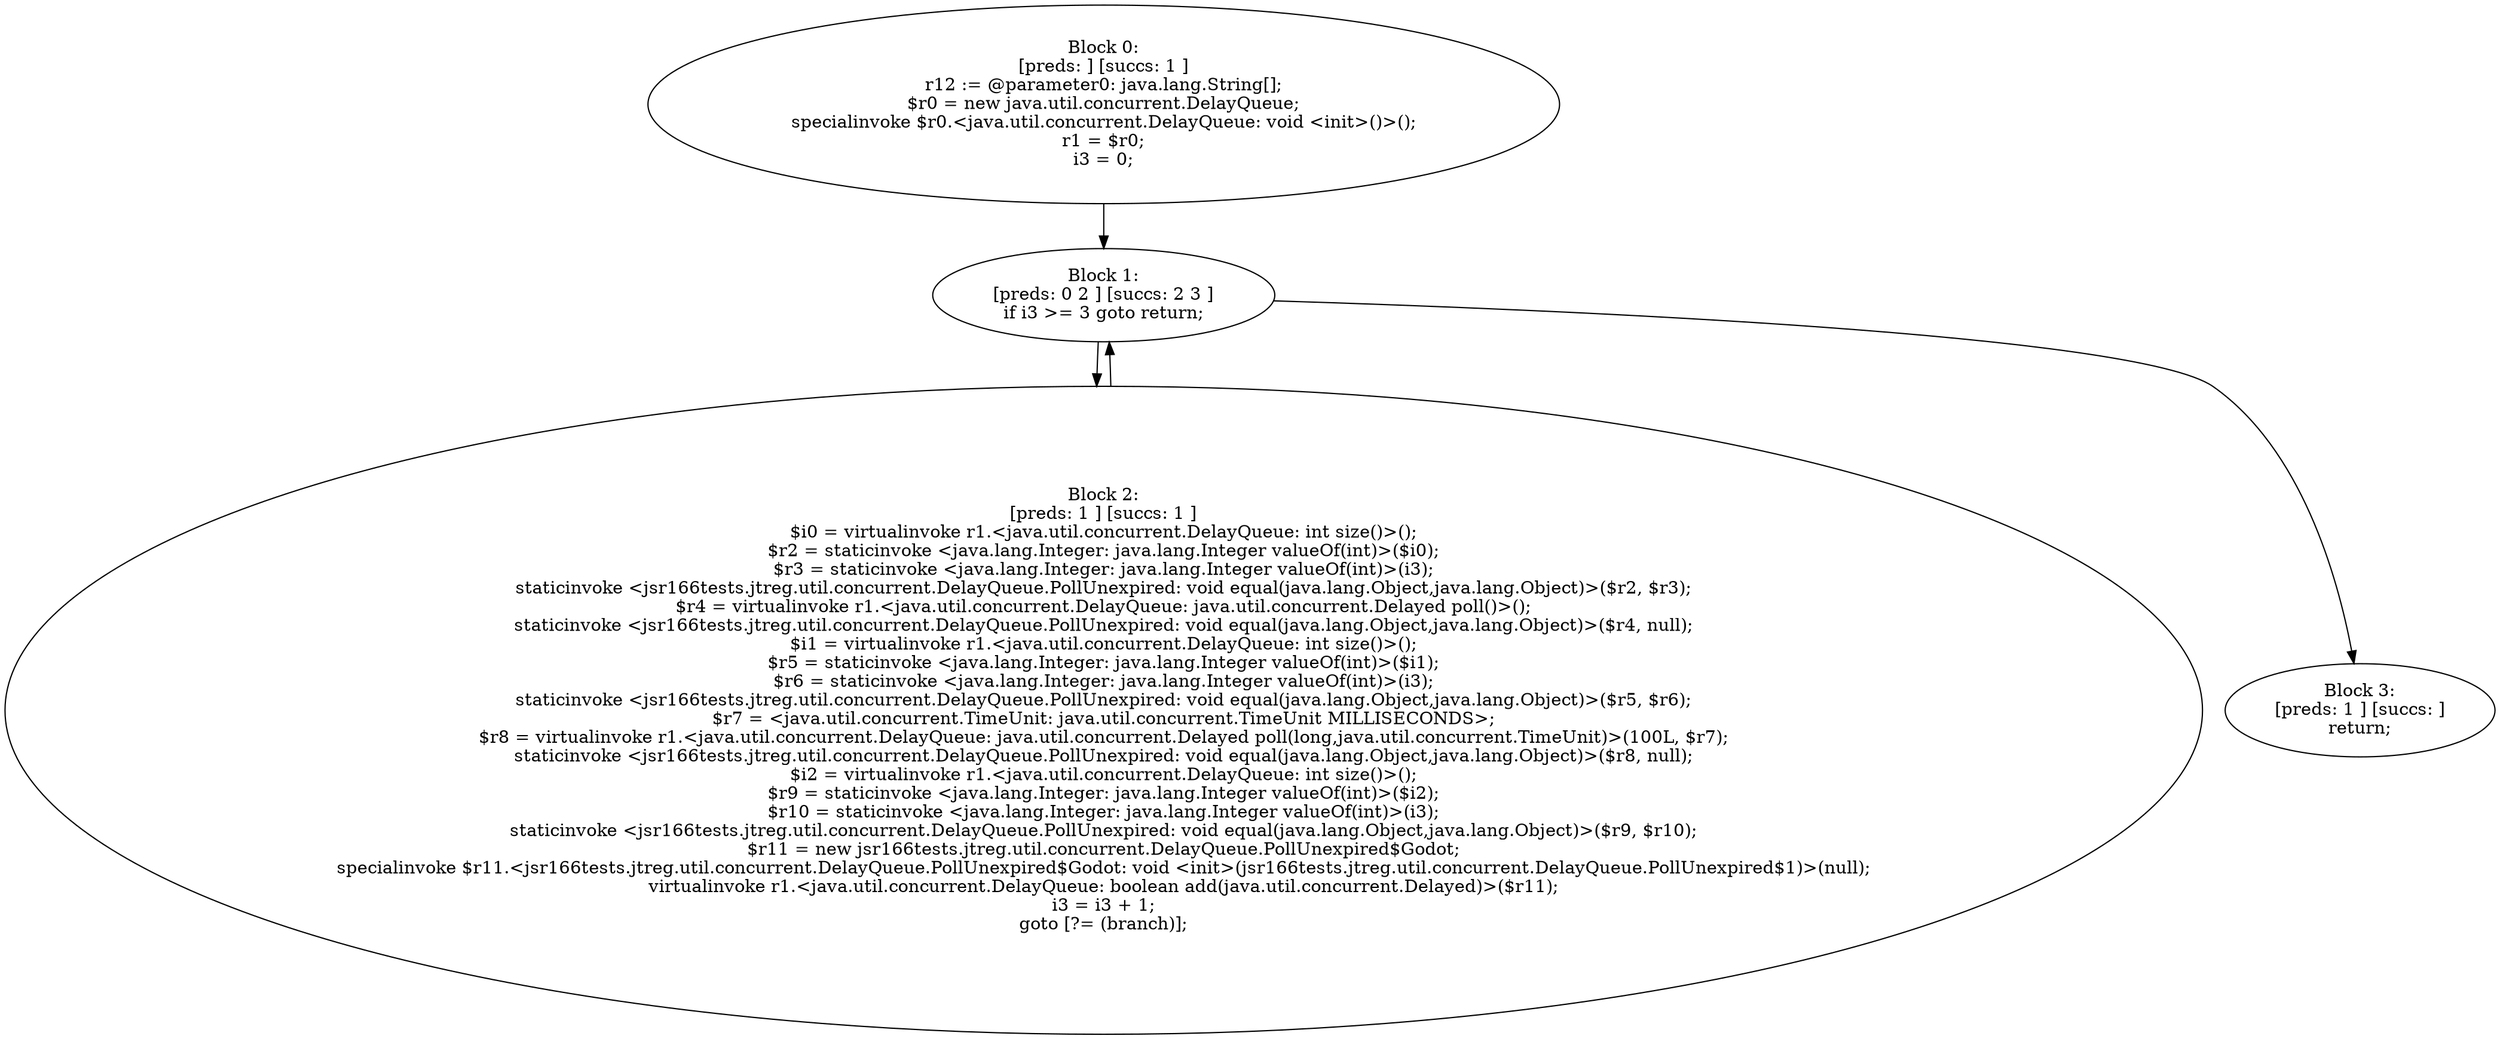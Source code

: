 digraph "unitGraph" {
    "Block 0:
[preds: ] [succs: 1 ]
r12 := @parameter0: java.lang.String[];
$r0 = new java.util.concurrent.DelayQueue;
specialinvoke $r0.<java.util.concurrent.DelayQueue: void <init>()>();
r1 = $r0;
i3 = 0;
"
    "Block 1:
[preds: 0 2 ] [succs: 2 3 ]
if i3 >= 3 goto return;
"
    "Block 2:
[preds: 1 ] [succs: 1 ]
$i0 = virtualinvoke r1.<java.util.concurrent.DelayQueue: int size()>();
$r2 = staticinvoke <java.lang.Integer: java.lang.Integer valueOf(int)>($i0);
$r3 = staticinvoke <java.lang.Integer: java.lang.Integer valueOf(int)>(i3);
staticinvoke <jsr166tests.jtreg.util.concurrent.DelayQueue.PollUnexpired: void equal(java.lang.Object,java.lang.Object)>($r2, $r3);
$r4 = virtualinvoke r1.<java.util.concurrent.DelayQueue: java.util.concurrent.Delayed poll()>();
staticinvoke <jsr166tests.jtreg.util.concurrent.DelayQueue.PollUnexpired: void equal(java.lang.Object,java.lang.Object)>($r4, null);
$i1 = virtualinvoke r1.<java.util.concurrent.DelayQueue: int size()>();
$r5 = staticinvoke <java.lang.Integer: java.lang.Integer valueOf(int)>($i1);
$r6 = staticinvoke <java.lang.Integer: java.lang.Integer valueOf(int)>(i3);
staticinvoke <jsr166tests.jtreg.util.concurrent.DelayQueue.PollUnexpired: void equal(java.lang.Object,java.lang.Object)>($r5, $r6);
$r7 = <java.util.concurrent.TimeUnit: java.util.concurrent.TimeUnit MILLISECONDS>;
$r8 = virtualinvoke r1.<java.util.concurrent.DelayQueue: java.util.concurrent.Delayed poll(long,java.util.concurrent.TimeUnit)>(100L, $r7);
staticinvoke <jsr166tests.jtreg.util.concurrent.DelayQueue.PollUnexpired: void equal(java.lang.Object,java.lang.Object)>($r8, null);
$i2 = virtualinvoke r1.<java.util.concurrent.DelayQueue: int size()>();
$r9 = staticinvoke <java.lang.Integer: java.lang.Integer valueOf(int)>($i2);
$r10 = staticinvoke <java.lang.Integer: java.lang.Integer valueOf(int)>(i3);
staticinvoke <jsr166tests.jtreg.util.concurrent.DelayQueue.PollUnexpired: void equal(java.lang.Object,java.lang.Object)>($r9, $r10);
$r11 = new jsr166tests.jtreg.util.concurrent.DelayQueue.PollUnexpired$Godot;
specialinvoke $r11.<jsr166tests.jtreg.util.concurrent.DelayQueue.PollUnexpired$Godot: void <init>(jsr166tests.jtreg.util.concurrent.DelayQueue.PollUnexpired$1)>(null);
virtualinvoke r1.<java.util.concurrent.DelayQueue: boolean add(java.util.concurrent.Delayed)>($r11);
i3 = i3 + 1;
goto [?= (branch)];
"
    "Block 3:
[preds: 1 ] [succs: ]
return;
"
    "Block 0:
[preds: ] [succs: 1 ]
r12 := @parameter0: java.lang.String[];
$r0 = new java.util.concurrent.DelayQueue;
specialinvoke $r0.<java.util.concurrent.DelayQueue: void <init>()>();
r1 = $r0;
i3 = 0;
"->"Block 1:
[preds: 0 2 ] [succs: 2 3 ]
if i3 >= 3 goto return;
";
    "Block 1:
[preds: 0 2 ] [succs: 2 3 ]
if i3 >= 3 goto return;
"->"Block 2:
[preds: 1 ] [succs: 1 ]
$i0 = virtualinvoke r1.<java.util.concurrent.DelayQueue: int size()>();
$r2 = staticinvoke <java.lang.Integer: java.lang.Integer valueOf(int)>($i0);
$r3 = staticinvoke <java.lang.Integer: java.lang.Integer valueOf(int)>(i3);
staticinvoke <jsr166tests.jtreg.util.concurrent.DelayQueue.PollUnexpired: void equal(java.lang.Object,java.lang.Object)>($r2, $r3);
$r4 = virtualinvoke r1.<java.util.concurrent.DelayQueue: java.util.concurrent.Delayed poll()>();
staticinvoke <jsr166tests.jtreg.util.concurrent.DelayQueue.PollUnexpired: void equal(java.lang.Object,java.lang.Object)>($r4, null);
$i1 = virtualinvoke r1.<java.util.concurrent.DelayQueue: int size()>();
$r5 = staticinvoke <java.lang.Integer: java.lang.Integer valueOf(int)>($i1);
$r6 = staticinvoke <java.lang.Integer: java.lang.Integer valueOf(int)>(i3);
staticinvoke <jsr166tests.jtreg.util.concurrent.DelayQueue.PollUnexpired: void equal(java.lang.Object,java.lang.Object)>($r5, $r6);
$r7 = <java.util.concurrent.TimeUnit: java.util.concurrent.TimeUnit MILLISECONDS>;
$r8 = virtualinvoke r1.<java.util.concurrent.DelayQueue: java.util.concurrent.Delayed poll(long,java.util.concurrent.TimeUnit)>(100L, $r7);
staticinvoke <jsr166tests.jtreg.util.concurrent.DelayQueue.PollUnexpired: void equal(java.lang.Object,java.lang.Object)>($r8, null);
$i2 = virtualinvoke r1.<java.util.concurrent.DelayQueue: int size()>();
$r9 = staticinvoke <java.lang.Integer: java.lang.Integer valueOf(int)>($i2);
$r10 = staticinvoke <java.lang.Integer: java.lang.Integer valueOf(int)>(i3);
staticinvoke <jsr166tests.jtreg.util.concurrent.DelayQueue.PollUnexpired: void equal(java.lang.Object,java.lang.Object)>($r9, $r10);
$r11 = new jsr166tests.jtreg.util.concurrent.DelayQueue.PollUnexpired$Godot;
specialinvoke $r11.<jsr166tests.jtreg.util.concurrent.DelayQueue.PollUnexpired$Godot: void <init>(jsr166tests.jtreg.util.concurrent.DelayQueue.PollUnexpired$1)>(null);
virtualinvoke r1.<java.util.concurrent.DelayQueue: boolean add(java.util.concurrent.Delayed)>($r11);
i3 = i3 + 1;
goto [?= (branch)];
";
    "Block 1:
[preds: 0 2 ] [succs: 2 3 ]
if i3 >= 3 goto return;
"->"Block 3:
[preds: 1 ] [succs: ]
return;
";
    "Block 2:
[preds: 1 ] [succs: 1 ]
$i0 = virtualinvoke r1.<java.util.concurrent.DelayQueue: int size()>();
$r2 = staticinvoke <java.lang.Integer: java.lang.Integer valueOf(int)>($i0);
$r3 = staticinvoke <java.lang.Integer: java.lang.Integer valueOf(int)>(i3);
staticinvoke <jsr166tests.jtreg.util.concurrent.DelayQueue.PollUnexpired: void equal(java.lang.Object,java.lang.Object)>($r2, $r3);
$r4 = virtualinvoke r1.<java.util.concurrent.DelayQueue: java.util.concurrent.Delayed poll()>();
staticinvoke <jsr166tests.jtreg.util.concurrent.DelayQueue.PollUnexpired: void equal(java.lang.Object,java.lang.Object)>($r4, null);
$i1 = virtualinvoke r1.<java.util.concurrent.DelayQueue: int size()>();
$r5 = staticinvoke <java.lang.Integer: java.lang.Integer valueOf(int)>($i1);
$r6 = staticinvoke <java.lang.Integer: java.lang.Integer valueOf(int)>(i3);
staticinvoke <jsr166tests.jtreg.util.concurrent.DelayQueue.PollUnexpired: void equal(java.lang.Object,java.lang.Object)>($r5, $r6);
$r7 = <java.util.concurrent.TimeUnit: java.util.concurrent.TimeUnit MILLISECONDS>;
$r8 = virtualinvoke r1.<java.util.concurrent.DelayQueue: java.util.concurrent.Delayed poll(long,java.util.concurrent.TimeUnit)>(100L, $r7);
staticinvoke <jsr166tests.jtreg.util.concurrent.DelayQueue.PollUnexpired: void equal(java.lang.Object,java.lang.Object)>($r8, null);
$i2 = virtualinvoke r1.<java.util.concurrent.DelayQueue: int size()>();
$r9 = staticinvoke <java.lang.Integer: java.lang.Integer valueOf(int)>($i2);
$r10 = staticinvoke <java.lang.Integer: java.lang.Integer valueOf(int)>(i3);
staticinvoke <jsr166tests.jtreg.util.concurrent.DelayQueue.PollUnexpired: void equal(java.lang.Object,java.lang.Object)>($r9, $r10);
$r11 = new jsr166tests.jtreg.util.concurrent.DelayQueue.PollUnexpired$Godot;
specialinvoke $r11.<jsr166tests.jtreg.util.concurrent.DelayQueue.PollUnexpired$Godot: void <init>(jsr166tests.jtreg.util.concurrent.DelayQueue.PollUnexpired$1)>(null);
virtualinvoke r1.<java.util.concurrent.DelayQueue: boolean add(java.util.concurrent.Delayed)>($r11);
i3 = i3 + 1;
goto [?= (branch)];
"->"Block 1:
[preds: 0 2 ] [succs: 2 3 ]
if i3 >= 3 goto return;
";
}
